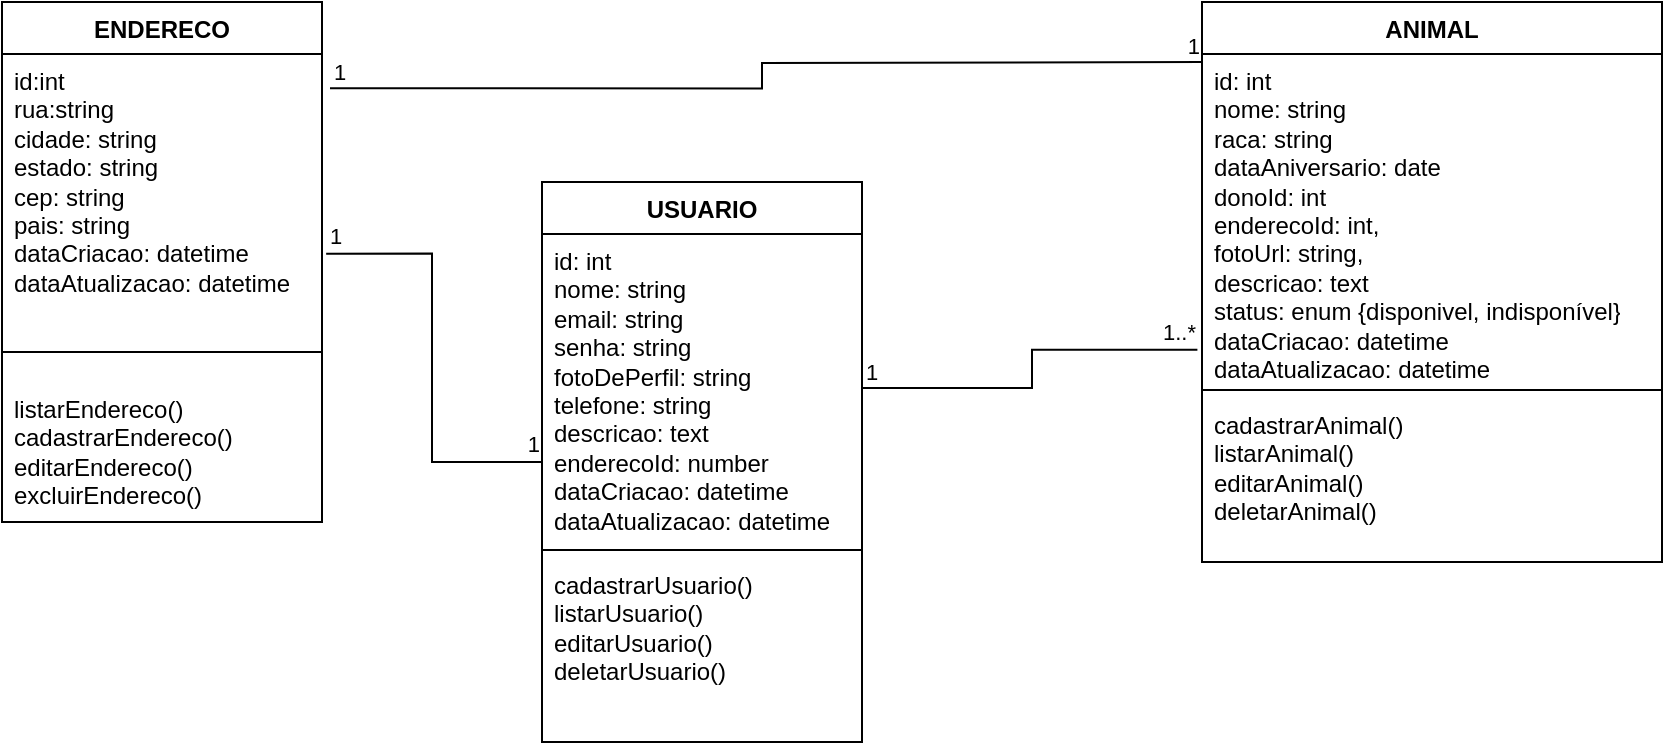 <mxfile>
    <diagram name="Página-1" id="byVd-cGKzUGu6L8oe7Ub">
        <mxGraphModel dx="374" dy="563" grid="1" gridSize="10" guides="1" tooltips="1" connect="1" arrows="1" fold="1" page="1" pageScale="1" pageWidth="827" pageHeight="1169" math="0" shadow="0">
            <root>
                <mxCell id="0"/>
                <mxCell id="1" parent="0"/>
                <mxCell id="cuir3odMGSEPCRtanvPZ-27" value="ENDERECO" style="swimlane;fontStyle=1;align=center;verticalAlign=top;childLayout=stackLayout;horizontal=1;startSize=26;horizontalStack=0;resizeParent=1;resizeParentMax=0;resizeLast=0;collapsible=1;marginBottom=0;whiteSpace=wrap;html=1;" parent="1" vertex="1">
                    <mxGeometry x="20" width="160" height="260" as="geometry"/>
                </mxCell>
                <mxCell id="cuir3odMGSEPCRtanvPZ-28" value="id:int&lt;div&gt;rua:string&lt;/div&gt;&lt;div&gt;cidade: string&lt;/div&gt;&lt;div&gt;estado: string&lt;/div&gt;&lt;div&gt;cep: string&lt;/div&gt;&lt;div&gt;pais: string&lt;/div&gt;&lt;div&gt;&lt;div&gt;dataCriacao: datetime&lt;/div&gt;&lt;div&gt;dataAtualizacao: datetime&lt;/div&gt;&lt;/div&gt;" style="text;strokeColor=none;fillColor=none;align=left;verticalAlign=top;spacingLeft=4;spacingRight=4;overflow=hidden;rotatable=0;points=[[0,0.5],[1,0.5]];portConstraint=eastwest;whiteSpace=wrap;html=1;" parent="cuir3odMGSEPCRtanvPZ-27" vertex="1">
                    <mxGeometry y="26" width="160" height="134" as="geometry"/>
                </mxCell>
                <mxCell id="cuir3odMGSEPCRtanvPZ-29" value="" style="line;strokeWidth=1;fillColor=none;align=left;verticalAlign=middle;spacingTop=-1;spacingLeft=3;spacingRight=3;rotatable=0;labelPosition=right;points=[];portConstraint=eastwest;strokeColor=inherit;" parent="cuir3odMGSEPCRtanvPZ-27" vertex="1">
                    <mxGeometry y="160" width="160" height="30" as="geometry"/>
                </mxCell>
                <mxCell id="cuir3odMGSEPCRtanvPZ-30" value="&lt;div&gt;listarEndereco()&lt;/div&gt;cadastrarEndereco()&lt;div&gt;editarEndereco()&lt;/div&gt;&lt;div&gt;excluirEndereco()&lt;/div&gt;" style="text;strokeColor=none;fillColor=none;align=left;verticalAlign=top;spacingLeft=4;spacingRight=4;overflow=hidden;rotatable=0;points=[[0,0.5],[1,0.5]];portConstraint=eastwest;whiteSpace=wrap;html=1;" parent="cuir3odMGSEPCRtanvPZ-27" vertex="1">
                    <mxGeometry y="190" width="160" height="70" as="geometry"/>
                </mxCell>
                <mxCell id="cuir3odMGSEPCRtanvPZ-31" value="USUARIO" style="swimlane;fontStyle=1;align=center;verticalAlign=top;childLayout=stackLayout;horizontal=1;startSize=26;horizontalStack=0;resizeParent=1;resizeParentMax=0;resizeLast=0;collapsible=1;marginBottom=0;whiteSpace=wrap;html=1;" parent="1" vertex="1">
                    <mxGeometry x="290" y="90" width="160" height="280" as="geometry"/>
                </mxCell>
                <mxCell id="cuir3odMGSEPCRtanvPZ-32" value="id: int&lt;div&gt;nome: string&lt;/div&gt;&lt;div&gt;email: string&lt;/div&gt;&lt;div&gt;senha: string&lt;/div&gt;&lt;div&gt;fotoDePerfil: string&lt;/div&gt;&lt;div&gt;telefone: string&lt;/div&gt;&lt;div&gt;descricao: text&lt;/div&gt;&lt;div&gt;enderecoId: number&lt;/div&gt;&lt;div&gt;dataCriacao: datetime&lt;/div&gt;&lt;div&gt;dataAtualizacao: datetime&lt;/div&gt;" style="text;strokeColor=none;fillColor=none;align=left;verticalAlign=top;spacingLeft=4;spacingRight=4;overflow=hidden;rotatable=0;points=[[0,0.5],[1,0.5]];portConstraint=eastwest;whiteSpace=wrap;html=1;" parent="cuir3odMGSEPCRtanvPZ-31" vertex="1">
                    <mxGeometry y="26" width="160" height="154" as="geometry"/>
                </mxCell>
                <mxCell id="cuir3odMGSEPCRtanvPZ-33" value="" style="line;strokeWidth=1;fillColor=none;align=left;verticalAlign=middle;spacingTop=-1;spacingLeft=3;spacingRight=3;rotatable=0;labelPosition=right;points=[];portConstraint=eastwest;strokeColor=inherit;" parent="cuir3odMGSEPCRtanvPZ-31" vertex="1">
                    <mxGeometry y="180" width="160" height="8" as="geometry"/>
                </mxCell>
                <mxCell id="cuir3odMGSEPCRtanvPZ-34" value="cadastrarUsuario()&lt;div&gt;listarUsuario()&lt;/div&gt;&lt;div&gt;editarUsuario()&lt;/div&gt;&lt;div&gt;deletarUsuario()&lt;/div&gt;" style="text;strokeColor=none;fillColor=none;align=left;verticalAlign=top;spacingLeft=4;spacingRight=4;overflow=hidden;rotatable=0;points=[[0,0.5],[1,0.5]];portConstraint=eastwest;whiteSpace=wrap;html=1;" parent="cuir3odMGSEPCRtanvPZ-31" vertex="1">
                    <mxGeometry y="188" width="160" height="92" as="geometry"/>
                </mxCell>
                <mxCell id="cuir3odMGSEPCRtanvPZ-35" value="ANIMAL" style="swimlane;fontStyle=1;align=center;verticalAlign=top;childLayout=stackLayout;horizontal=1;startSize=26;horizontalStack=0;resizeParent=1;resizeParentMax=0;resizeLast=0;collapsible=1;marginBottom=0;whiteSpace=wrap;html=1;" parent="1" vertex="1">
                    <mxGeometry x="620" width="230" height="280" as="geometry"/>
                </mxCell>
                <mxCell id="cuir3odMGSEPCRtanvPZ-36" value="id: int&lt;div&gt;nome: string&lt;/div&gt;&lt;div&gt;raca: string&lt;/div&gt;&lt;div&gt;dataAniversario: date&lt;/div&gt;&lt;div&gt;donoId: int&lt;/div&gt;&lt;div&gt;enderecoId: int,&lt;/div&gt;&lt;div&gt;fotoUrl: string,&lt;/div&gt;&lt;div&gt;descricao: text&lt;/div&gt;&lt;div&gt;status: enum {disponivel, indisponível}&lt;/div&gt;&lt;div&gt;dataCriacao: datetime&lt;/div&gt;&lt;div&gt;dataAtualizacao: datetime&lt;/div&gt;" style="text;strokeColor=none;fillColor=none;align=left;verticalAlign=top;spacingLeft=4;spacingRight=4;overflow=hidden;rotatable=0;points=[[0,0.5],[1,0.5]];portConstraint=eastwest;whiteSpace=wrap;html=1;" parent="cuir3odMGSEPCRtanvPZ-35" vertex="1">
                    <mxGeometry y="26" width="230" height="164" as="geometry"/>
                </mxCell>
                <mxCell id="cuir3odMGSEPCRtanvPZ-37" value="" style="line;strokeWidth=1;fillColor=none;align=left;verticalAlign=middle;spacingTop=-1;spacingLeft=3;spacingRight=3;rotatable=0;labelPosition=right;points=[];portConstraint=eastwest;strokeColor=inherit;" parent="cuir3odMGSEPCRtanvPZ-35" vertex="1">
                    <mxGeometry y="190" width="230" height="8" as="geometry"/>
                </mxCell>
                <mxCell id="cuir3odMGSEPCRtanvPZ-38" value="cadastrarAnimal()&lt;div&gt;listarAnimal()&lt;/div&gt;&lt;div&gt;editarAnimal()&lt;/div&gt;&lt;div&gt;deletarAnimal()&lt;/div&gt;" style="text;strokeColor=none;fillColor=none;align=left;verticalAlign=top;spacingLeft=4;spacingRight=4;overflow=hidden;rotatable=0;points=[[0,0.5],[1,0.5]];portConstraint=eastwest;whiteSpace=wrap;html=1;" parent="cuir3odMGSEPCRtanvPZ-35" vertex="1">
                    <mxGeometry y="198" width="230" height="82" as="geometry"/>
                </mxCell>
                <mxCell id="cuir3odMGSEPCRtanvPZ-56" value="" style="endArrow=none;html=1;edgeStyle=orthogonalEdgeStyle;rounded=0;entryX=-0.01;entryY=0.902;entryDx=0;entryDy=0;entryPerimeter=0;" parent="1" source="cuir3odMGSEPCRtanvPZ-32" target="cuir3odMGSEPCRtanvPZ-36" edge="1">
                    <mxGeometry relative="1" as="geometry">
                        <mxPoint x="480" y="190" as="sourcePoint"/>
                        <mxPoint x="600" y="190" as="targetPoint"/>
                    </mxGeometry>
                </mxCell>
                <mxCell id="cuir3odMGSEPCRtanvPZ-57" value="1" style="edgeLabel;resizable=0;html=1;align=left;verticalAlign=bottom;" parent="cuir3odMGSEPCRtanvPZ-56" connectable="0" vertex="1">
                    <mxGeometry x="-1" relative="1" as="geometry"/>
                </mxCell>
                <mxCell id="cuir3odMGSEPCRtanvPZ-58" value="1..*" style="edgeLabel;resizable=0;html=1;align=right;verticalAlign=bottom;" parent="cuir3odMGSEPCRtanvPZ-56" connectable="0" vertex="1">
                    <mxGeometry x="1" relative="1" as="geometry"/>
                </mxCell>
                <mxCell id="cuir3odMGSEPCRtanvPZ-62" value="" style="endArrow=none;html=1;edgeStyle=orthogonalEdgeStyle;rounded=0;entryX=0;entryY=0.74;entryDx=0;entryDy=0;entryPerimeter=0;exitX=1.013;exitY=0.745;exitDx=0;exitDy=0;exitPerimeter=0;" parent="1" source="cuir3odMGSEPCRtanvPZ-28" target="cuir3odMGSEPCRtanvPZ-32" edge="1">
                    <mxGeometry relative="1" as="geometry">
                        <mxPoint x="110" y="229.5" as="sourcePoint"/>
                        <mxPoint x="270" y="229.5" as="targetPoint"/>
                    </mxGeometry>
                </mxCell>
                <mxCell id="cuir3odMGSEPCRtanvPZ-63" value="1" style="edgeLabel;resizable=0;html=1;align=left;verticalAlign=bottom;" parent="cuir3odMGSEPCRtanvPZ-62" connectable="0" vertex="1">
                    <mxGeometry x="-1" relative="1" as="geometry"/>
                </mxCell>
                <mxCell id="cuir3odMGSEPCRtanvPZ-64" value="1" style="edgeLabel;resizable=0;html=1;align=right;verticalAlign=bottom;" parent="cuir3odMGSEPCRtanvPZ-62" connectable="0" vertex="1">
                    <mxGeometry x="1" relative="1" as="geometry"/>
                </mxCell>
                <mxCell id="cuir3odMGSEPCRtanvPZ-66" value="" style="endArrow=none;html=1;edgeStyle=orthogonalEdgeStyle;rounded=0;exitX=1.025;exitY=0.128;exitDx=0;exitDy=0;exitPerimeter=0;" parent="1" source="cuir3odMGSEPCRtanvPZ-28" edge="1">
                    <mxGeometry relative="1" as="geometry">
                        <mxPoint x="460" y="30" as="sourcePoint"/>
                        <mxPoint x="620" y="30" as="targetPoint"/>
                    </mxGeometry>
                </mxCell>
                <mxCell id="cuir3odMGSEPCRtanvPZ-67" value="1" style="edgeLabel;resizable=0;html=1;align=left;verticalAlign=bottom;" parent="cuir3odMGSEPCRtanvPZ-66" connectable="0" vertex="1">
                    <mxGeometry x="-1" relative="1" as="geometry"/>
                </mxCell>
                <mxCell id="cuir3odMGSEPCRtanvPZ-68" value="1" style="edgeLabel;resizable=0;html=1;align=right;verticalAlign=bottom;" parent="cuir3odMGSEPCRtanvPZ-66" connectable="0" vertex="1">
                    <mxGeometry x="1" relative="1" as="geometry"/>
                </mxCell>
            </root>
        </mxGraphModel>
    </diagram>
</mxfile>